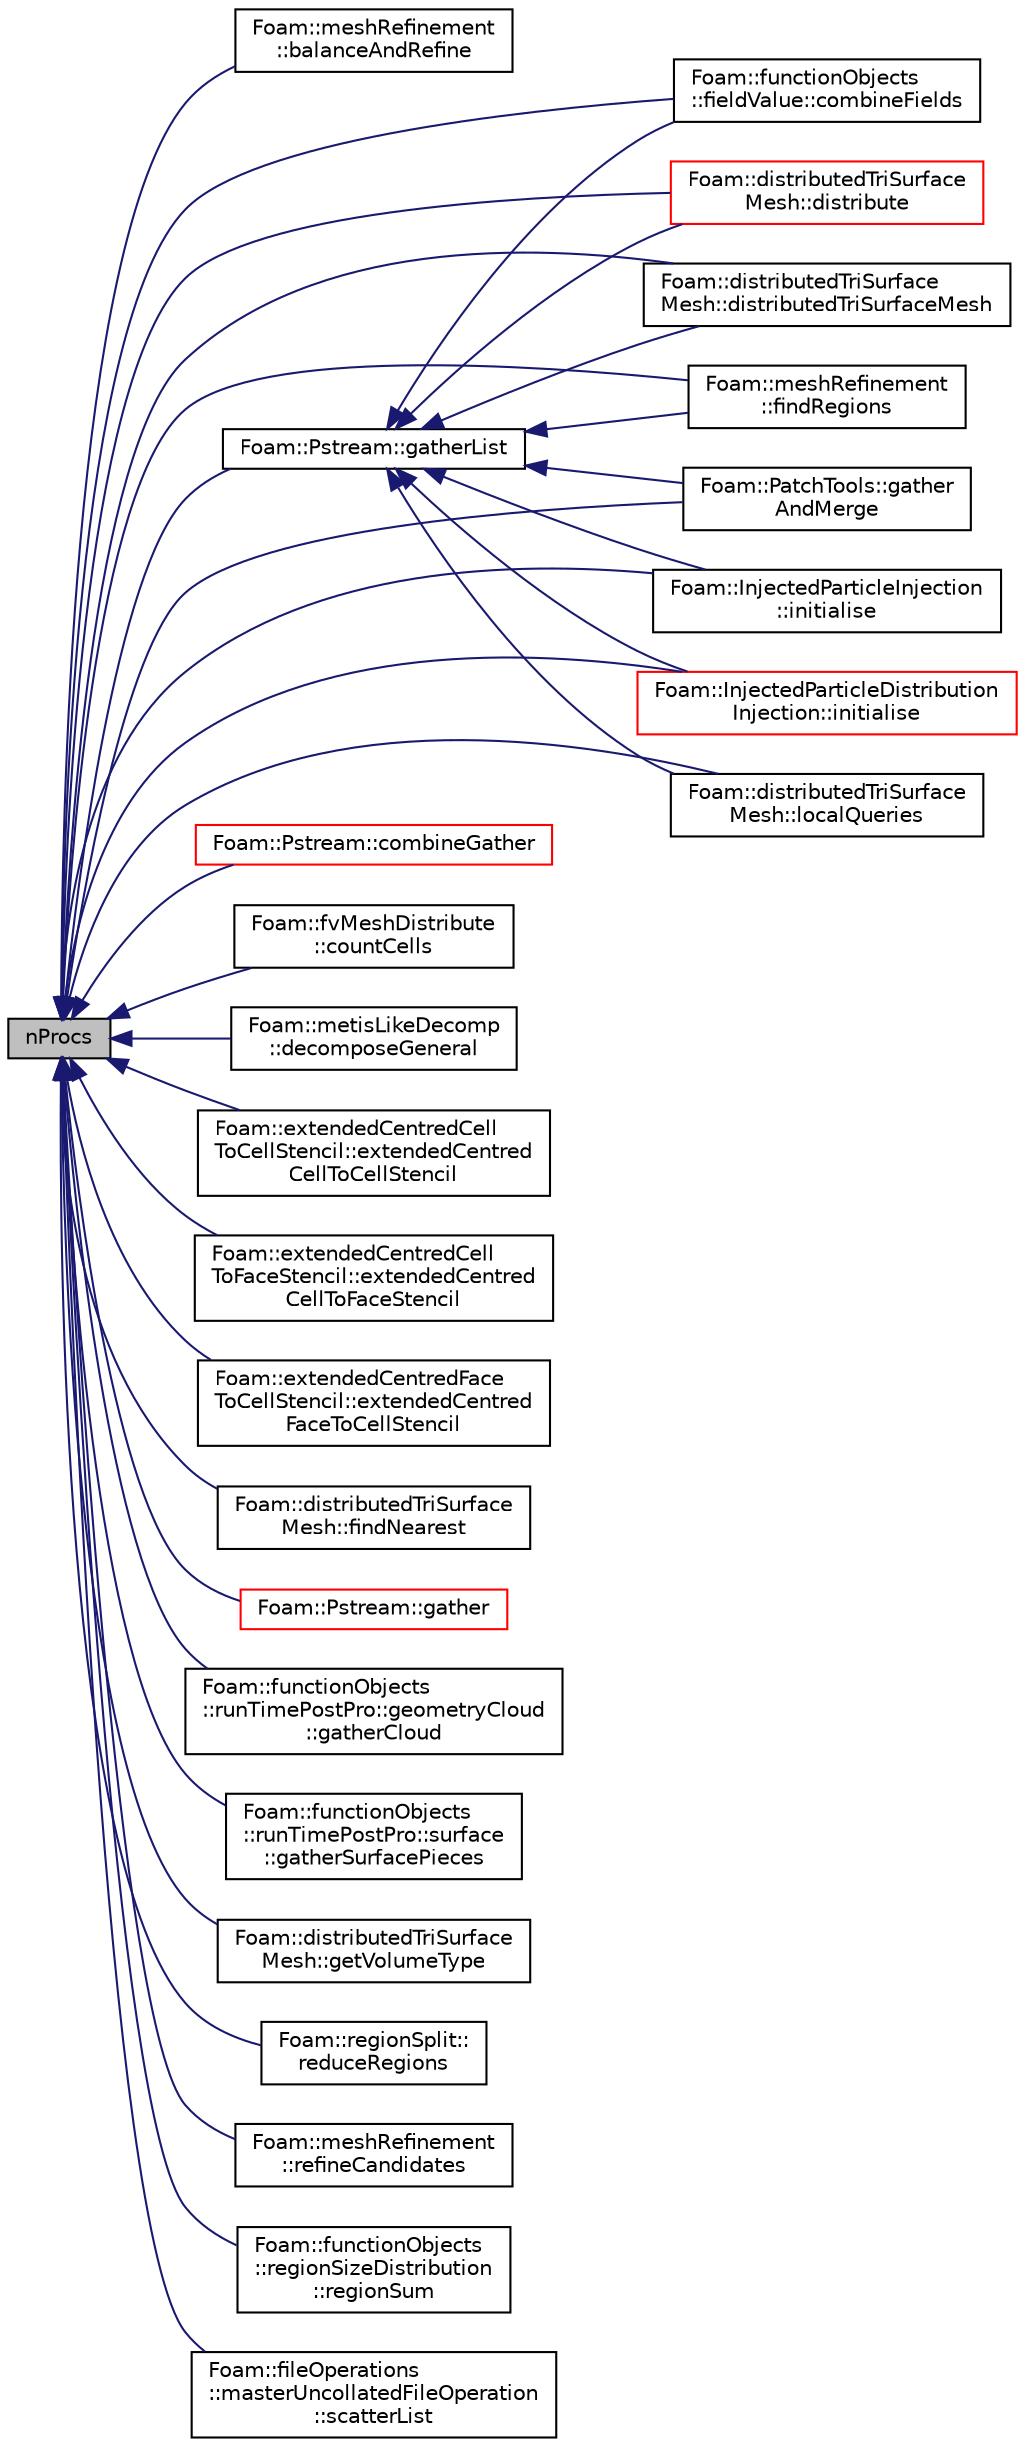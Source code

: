 digraph "nProcs"
{
  bgcolor="transparent";
  edge [fontname="Helvetica",fontsize="10",labelfontname="Helvetica",labelfontsize="10"];
  node [fontname="Helvetica",fontsize="10",shape=record];
  rankdir="LR";
  Node1 [label="nProcs",height=0.2,width=0.4,color="black", fillcolor="grey75", style="filled" fontcolor="black"];
  Node1 -> Node2 [dir="back",color="midnightblue",fontsize="10",style="solid",fontname="Helvetica"];
  Node2 [label="Foam::meshRefinement\l::balanceAndRefine",height=0.2,width=0.4,color="black",URL="$classFoam_1_1meshRefinement.html#a02af88fa15d03fdfdc48254ccdd2a45c",tooltip="Balance before refining some cells. "];
  Node1 -> Node3 [dir="back",color="midnightblue",fontsize="10",style="solid",fontname="Helvetica"];
  Node3 [label="Foam::functionObjects\l::fieldValue::combineFields",height=0.2,width=0.4,color="black",URL="$classFoam_1_1functionObjects_1_1fieldValue.html#ae9e87db5645f020a41378fc7fcd9b8bd",tooltip="Combine fields from all processor domains into single field. "];
  Node1 -> Node4 [dir="back",color="midnightblue",fontsize="10",style="solid",fontname="Helvetica"];
  Node4 [label="Foam::Pstream::combineGather",height=0.2,width=0.4,color="red",URL="$classFoam_1_1Pstream.html#aedeba5b3a63f833796d48d904dc39b63"];
  Node1 -> Node5 [dir="back",color="midnightblue",fontsize="10",style="solid",fontname="Helvetica"];
  Node5 [label="Foam::fvMeshDistribute\l::countCells",height=0.2,width=0.4,color="black",URL="$classFoam_1_1fvMeshDistribute.html#aa57d1bab8fea555d3ee75a5d2e6411cd",tooltip="Helper function: count cells per processor in wanted distribution. "];
  Node1 -> Node6 [dir="back",color="midnightblue",fontsize="10",style="solid",fontname="Helvetica"];
  Node6 [label="Foam::metisLikeDecomp\l::decomposeGeneral",height=0.2,width=0.4,color="black",URL="$classFoam_1_1metisLikeDecomp.html#a2e04f6ade0a353032610f9b792c649d4",tooltip="Serial and/or collect/distribute for parallel operation. "];
  Node1 -> Node7 [dir="back",color="midnightblue",fontsize="10",style="solid",fontname="Helvetica"];
  Node7 [label="Foam::distributedTriSurface\lMesh::distribute",height=0.2,width=0.4,color="red",URL="$classFoam_1_1distributedTriSurfaceMesh.html#a30b981a389a43e4853d4dec45e4e5edb",tooltip="Set bounds of surface. Bounds currently set as list of. "];
  Node1 -> Node8 [dir="back",color="midnightblue",fontsize="10",style="solid",fontname="Helvetica"];
  Node8 [label="Foam::distributedTriSurface\lMesh::distributedTriSurfaceMesh",height=0.2,width=0.4,color="black",URL="$classFoam_1_1distributedTriSurfaceMesh.html#aca5024ec1e8a72b51120c1848a736d14",tooltip="Construct from triSurface. "];
  Node1 -> Node9 [dir="back",color="midnightblue",fontsize="10",style="solid",fontname="Helvetica"];
  Node9 [label="Foam::extendedCentredCell\lToCellStencil::extendedCentred\lCellToCellStencil",height=0.2,width=0.4,color="black",URL="$classFoam_1_1extendedCentredCellToCellStencil.html#ac92a88331bba19204b5e43301cd5117c",tooltip="Construct from uncompacted cell stencil. "];
  Node1 -> Node10 [dir="back",color="midnightblue",fontsize="10",style="solid",fontname="Helvetica"];
  Node10 [label="Foam::extendedCentredCell\lToFaceStencil::extendedCentred\lCellToFaceStencil",height=0.2,width=0.4,color="black",URL="$classFoam_1_1extendedCentredCellToFaceStencil.html#aafe9904509dc6800f76afb6c5d01533f",tooltip="Construct from uncompacted face stencil. "];
  Node1 -> Node11 [dir="back",color="midnightblue",fontsize="10",style="solid",fontname="Helvetica"];
  Node11 [label="Foam::extendedCentredFace\lToCellStencil::extendedCentred\lFaceToCellStencil",height=0.2,width=0.4,color="black",URL="$classFoam_1_1extendedCentredFaceToCellStencil.html#a1563b2cb70c594784beac6de3cd928d2",tooltip="Construct from uncompacted face stencil. "];
  Node1 -> Node12 [dir="back",color="midnightblue",fontsize="10",style="solid",fontname="Helvetica"];
  Node12 [label="Foam::distributedTriSurface\lMesh::findNearest",height=0.2,width=0.4,color="black",URL="$classFoam_1_1distributedTriSurfaceMesh.html#ad64c821f48b189f0be09244ae2037fdc"];
  Node1 -> Node13 [dir="back",color="midnightblue",fontsize="10",style="solid",fontname="Helvetica"];
  Node13 [label="Foam::meshRefinement\l::findRegions",height=0.2,width=0.4,color="black",URL="$classFoam_1_1meshRefinement.html#aeca8ea8a686211e214bf345dc71830b1",tooltip="Find regions points are in. "];
  Node1 -> Node14 [dir="back",color="midnightblue",fontsize="10",style="solid",fontname="Helvetica"];
  Node14 [label="Foam::Pstream::gather",height=0.2,width=0.4,color="red",URL="$classFoam_1_1Pstream.html#ac820bc187d8204d9063ce1f77dcf87da",tooltip="Gather data. Apply bop to combine Value. "];
  Node1 -> Node15 [dir="back",color="midnightblue",fontsize="10",style="solid",fontname="Helvetica"];
  Node15 [label="Foam::PatchTools::gather\lAndMerge",height=0.2,width=0.4,color="black",URL="$classFoam_1_1PatchTools.html#a5bb23f3c6784eb0278a73cd0297be66a",tooltip="Gather points and faces onto master and merge into single patch. "];
  Node1 -> Node16 [dir="back",color="midnightblue",fontsize="10",style="solid",fontname="Helvetica"];
  Node16 [label="Foam::functionObjects\l::runTimePostPro::geometryCloud\l::gatherCloud",height=0.2,width=0.4,color="black",URL="$classFoam_1_1functionObjects_1_1runTimePostPro_1_1geometryCloud.html#a6332405d21857579c80c69a109d5eca3",tooltip="Gather and convert cloud positions with vtkPolyData for the leaves. "];
  Node1 -> Node17 [dir="back",color="midnightblue",fontsize="10",style="solid",fontname="Helvetica"];
  Node17 [label="Foam::Pstream::gatherList",height=0.2,width=0.4,color="black",URL="$classFoam_1_1Pstream.html#afbdf64fb42cd760690d51a9a321792d9",tooltip="Gather data but keep individual values separate. "];
  Node17 -> Node3 [dir="back",color="midnightblue",fontsize="10",style="solid",fontname="Helvetica"];
  Node17 -> Node7 [dir="back",color="midnightblue",fontsize="10",style="solid",fontname="Helvetica"];
  Node17 -> Node8 [dir="back",color="midnightblue",fontsize="10",style="solid",fontname="Helvetica"];
  Node17 -> Node13 [dir="back",color="midnightblue",fontsize="10",style="solid",fontname="Helvetica"];
  Node17 -> Node15 [dir="back",color="midnightblue",fontsize="10",style="solid",fontname="Helvetica"];
  Node17 -> Node18 [dir="back",color="midnightblue",fontsize="10",style="solid",fontname="Helvetica"];
  Node18 [label="Foam::InjectedParticleInjection\l::initialise",height=0.2,width=0.4,color="black",URL="$classFoam_1_1InjectedParticleInjection.html#a18abf8b19283101238a77c9e6865b673",tooltip="Initialise injectors. "];
  Node17 -> Node19 [dir="back",color="midnightblue",fontsize="10",style="solid",fontname="Helvetica"];
  Node19 [label="Foam::InjectedParticleDistribution\lInjection::initialise",height=0.2,width=0.4,color="red",URL="$classFoam_1_1InjectedParticleDistributionInjection.html#a18abf8b19283101238a77c9e6865b673",tooltip="Initialise injectors. "];
  Node17 -> Node20 [dir="back",color="midnightblue",fontsize="10",style="solid",fontname="Helvetica"];
  Node20 [label="Foam::distributedTriSurface\lMesh::localQueries",height=0.2,width=0.4,color="black",URL="$classFoam_1_1distributedTriSurfaceMesh.html#a3192e966fdbcf58cb4839e7498f4c2bd",tooltip="Obtains global indices from pointIndexHit and swaps them back. "];
  Node1 -> Node21 [dir="back",color="midnightblue",fontsize="10",style="solid",fontname="Helvetica"];
  Node21 [label="Foam::functionObjects\l::runTimePostPro::surface\l::gatherSurfacePieces",height=0.2,width=0.4,color="black",URL="$classFoam_1_1functionObjects_1_1runTimePostPro_1_1surface.html#a5af23c77e0b2f578d68e0e1a06b5ecf4",tooltip="Gather and convert polySurface to multi-piece dataset with vtkPolyData for the leaves. "];
  Node1 -> Node22 [dir="back",color="midnightblue",fontsize="10",style="solid",fontname="Helvetica"];
  Node22 [label="Foam::distributedTriSurface\lMesh::getVolumeType",height=0.2,width=0.4,color="black",URL="$classFoam_1_1distributedTriSurfaceMesh.html#a841fec7c9618319def0abf8af87b96d4",tooltip="Determine type (inside/outside/mixed) for point. unknown if. "];
  Node1 -> Node18 [dir="back",color="midnightblue",fontsize="10",style="solid",fontname="Helvetica"];
  Node1 -> Node19 [dir="back",color="midnightblue",fontsize="10",style="solid",fontname="Helvetica"];
  Node1 -> Node20 [dir="back",color="midnightblue",fontsize="10",style="solid",fontname="Helvetica"];
  Node1 -> Node23 [dir="back",color="midnightblue",fontsize="10",style="solid",fontname="Helvetica"];
  Node23 [label="Foam::regionSplit::\lreduceRegions",height=0.2,width=0.4,color="black",URL="$classFoam_1_1regionSplit.html#aee98dcd8931af6c03badb8a1118b5e90",tooltip="Manually consolidate the regions globally by swapping information. "];
  Node1 -> Node24 [dir="back",color="midnightblue",fontsize="10",style="solid",fontname="Helvetica"];
  Node24 [label="Foam::meshRefinement\l::refineCandidates",height=0.2,width=0.4,color="black",URL="$classFoam_1_1meshRefinement.html#a7542c70fe09fdad6d37c733d83a4d96d",tooltip="Calculate list of cells to refine. "];
  Node1 -> Node25 [dir="back",color="midnightblue",fontsize="10",style="solid",fontname="Helvetica"];
  Node25 [label="Foam::functionObjects\l::regionSizeDistribution\l::regionSum",height=0.2,width=0.4,color="black",URL="$classFoam_1_1functionObjects_1_1regionSizeDistribution.html#ae22442476b6e83ed28293a05d0b13158"];
  Node1 -> Node26 [dir="back",color="midnightblue",fontsize="10",style="solid",fontname="Helvetica"];
  Node26 [label="Foam::fileOperations\l::masterUncollatedFileOperation\l::scatterList",height=0.2,width=0.4,color="black",URL="$classFoam_1_1fileOperations_1_1masterUncollatedFileOperation.html#acaa8cf468c82a28e1811fd751052573d"];
}

